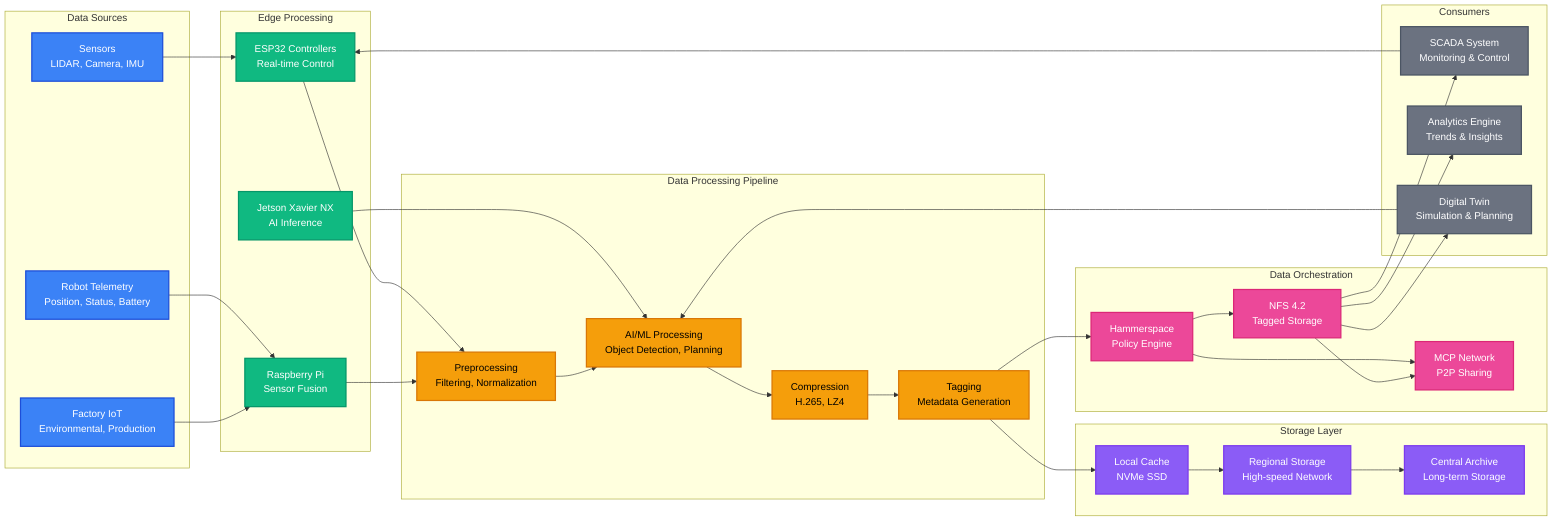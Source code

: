 graph LR
    subgraph "Data Sources"
        SENSORS[Sensors<br/>LIDAR, Camera, IMU]
        ROBOTS[Robot Telemetry<br/>Position, Status, Battery]
        FACTORY[Factory IoT<br/>Environmental, Production]
    end
    
    subgraph "Edge Processing"
        ESP32[ESP32 Controllers<br/>Real-time Control]
        RPI[Raspberry Pi<br/>Sensor Fusion]
        JETSON[Jetson Xavier NX<br/>AI Inference]
    end
    
    subgraph "Data Processing Pipeline"
        PREPROC[Preprocessing<br/>Filtering, Normalization]
        AI[AI/ML Processing<br/>Object Detection, Planning]
        COMPRESS[Compression<br/>H.265, LZ4]
        TAG[Tagging<br/>Metadata Generation]
    end
    
    subgraph "Storage Layer"
        LOCAL[Local Cache<br/>NVMe SSD]
        REGIONAL[Regional Storage<br/>High-speed Network]
        CENTRAL[Central Archive<br/>Long-term Storage]
    end
    
    subgraph "Data Orchestration"
        HAMMERSPACE[Hammerspace<br/>Policy Engine]
        NFS42[NFS 4.2<br/>Tagged Storage]
        MCP[MCP Network<br/>P2P Sharing]
    end
    
    subgraph "Consumers"
        SCADA[SCADA System<br/>Monitoring & Control]
        ANALYTICS[Analytics Engine<br/>Trends & Insights]
        DIGITAL_TWIN[Digital Twin<br/>Simulation & Planning]
    end
    
    %% Data flow from sources
    SENSORS --> ESP32
    ROBOTS --> RPI
    FACTORY --> RPI
    
    %% Edge processing flow
    ESP32 --> PREPROC
    RPI --> PREPROC
    JETSON --> AI
    
    %% Processing pipeline
    PREPROC --> AI
    AI --> COMPRESS
    COMPRESS --> TAG
    
    %% Storage flow
    TAG --> LOCAL
    LOCAL --> REGIONAL
    REGIONAL --> CENTRAL
    
    %% Orchestration
    TAG --> HAMMERSPACE
    HAMMERSPACE --> NFS42
    HAMMERSPACE --> MCP
    NFS42 --> MCP
    
    %% Consumer flow
    NFS42 --> SCADA
    NFS42 --> ANALYTICS
    NFS42 --> DIGITAL_TWIN
    
    %% Real-time feedback
    SCADA --> ESP32
    DIGITAL_TWIN --> AI
    
    %% Styling
    classDef source fill:#3B82F6,stroke:#1D4ED8,stroke-width:2px,color:#fff
    classDef edge fill:#10B981,stroke:#059669,stroke-width:2px,color:#fff
    classDef process fill:#F59E0B,stroke:#D97706,stroke-width:2px,color:#000
    classDef storage fill:#8B5CF6,stroke:#7C3AED,stroke-width:2px,color:#fff
    classDef orchestration fill:#EC4899,stroke:#DB2777,stroke-width:2px,color:#fff
    classDef consumer fill:#6B7280,stroke:#4B5563,stroke-width:2px,color:#fff
    
    class SENSORS,ROBOTS,FACTORY source
    class ESP32,RPI,JETSON edge
    class PREPROC,AI,COMPRESS,TAG process
    class LOCAL,REGIONAL,CENTRAL storage
    class HAMMERSPACE,NFS42,MCP orchestration
    class SCADA,ANALYTICS,DIGITAL_TWIN consumer